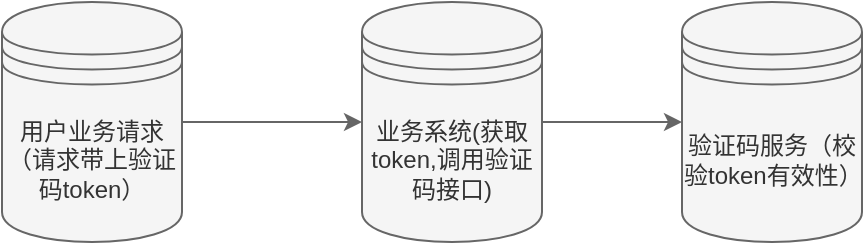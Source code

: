 <mxfile version="13.8.1" type="github">
  <diagram id="X4i1Qr-Yrb4GbfQ56hf_" name="Page-1">
    <mxGraphModel dx="2062" dy="1066" grid="1" gridSize="10" guides="1" tooltips="1" connect="1" arrows="1" fold="1" page="1" pageScale="1" pageWidth="827" pageHeight="1169" math="0" shadow="0">
      <root>
        <mxCell id="0" />
        <mxCell id="1" parent="0" />
        <mxCell id="_FZoLv3y9S-TGG0yO3Qz-8" style="edgeStyle=orthogonalEdgeStyle;rounded=0;orthogonalLoop=1;jettySize=auto;html=1;entryX=0;entryY=0.5;entryDx=0;entryDy=0;fillColor=#f5f5f5;strokeColor=#666666;" edge="1" parent="1" source="_FZoLv3y9S-TGG0yO3Qz-5" target="_FZoLv3y9S-TGG0yO3Qz-6">
          <mxGeometry relative="1" as="geometry" />
        </mxCell>
        <mxCell id="_FZoLv3y9S-TGG0yO3Qz-5" value="用户业务请求&lt;br&gt;（请求带上验证码token）" style="shape=datastore;whiteSpace=wrap;html=1;fillColor=#f5f5f5;strokeColor=#666666;fontColor=#333333;" vertex="1" parent="1">
          <mxGeometry x="100" y="440" width="90" height="120" as="geometry" />
        </mxCell>
        <mxCell id="_FZoLv3y9S-TGG0yO3Qz-9" style="edgeStyle=orthogonalEdgeStyle;rounded=0;orthogonalLoop=1;jettySize=auto;html=1;entryX=0;entryY=0.5;entryDx=0;entryDy=0;fillColor=#f5f5f5;strokeColor=#666666;" edge="1" parent="1" source="_FZoLv3y9S-TGG0yO3Qz-6" target="_FZoLv3y9S-TGG0yO3Qz-7">
          <mxGeometry relative="1" as="geometry" />
        </mxCell>
        <mxCell id="_FZoLv3y9S-TGG0yO3Qz-6" value="业务系统(获取token,调用验证码接口)" style="shape=datastore;whiteSpace=wrap;html=1;fillColor=#f5f5f5;strokeColor=#666666;fontColor=#333333;" vertex="1" parent="1">
          <mxGeometry x="280" y="440" width="90" height="120" as="geometry" />
        </mxCell>
        <mxCell id="_FZoLv3y9S-TGG0yO3Qz-7" value="验证码服务（校验token有效性）" style="shape=datastore;whiteSpace=wrap;html=1;fillColor=#f5f5f5;strokeColor=#666666;fontColor=#333333;" vertex="1" parent="1">
          <mxGeometry x="440" y="440" width="90" height="120" as="geometry" />
        </mxCell>
      </root>
    </mxGraphModel>
  </diagram>
</mxfile>
